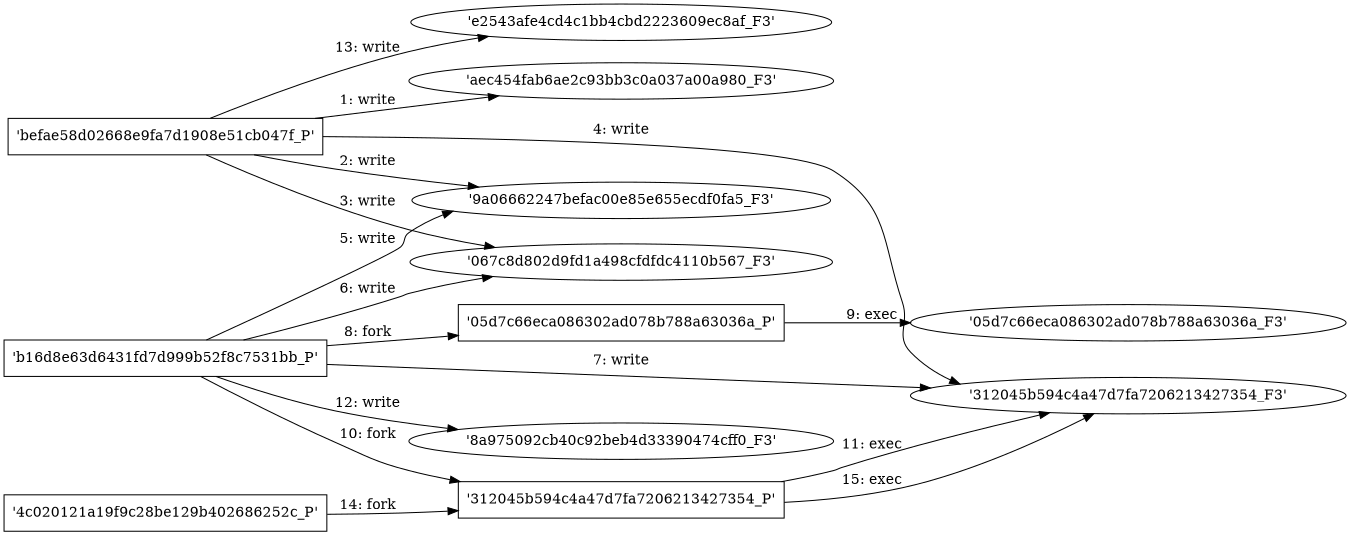 digraph "D:\Learning\Paper\apt\基于CTI的攻击预警\Dataset\攻击图\ASGfromALLCTI\Vulnerability Spotlight Multiple remote code execution vulnerabilities in Iceni Argus PDF Content Extraction affect MarkLogic.dot" {
rankdir="LR"
size="9"
fixedsize="false"
splines="true"
nodesep=0.3
ranksep=0
fontsize=10
overlap="scalexy"
engine= "neato"
	"'aec454fab6ae2c93bb3c0a037a00a980_F3'" [node_type=file shape=ellipse]
	"'befae58d02668e9fa7d1908e51cb047f_P'" [node_type=Process shape=box]
	"'befae58d02668e9fa7d1908e51cb047f_P'" -> "'aec454fab6ae2c93bb3c0a037a00a980_F3'" [label="1: write"]
	"'9a06662247befac00e85e655ecdf0fa5_F3'" [node_type=file shape=ellipse]
	"'befae58d02668e9fa7d1908e51cb047f_P'" [node_type=Process shape=box]
	"'befae58d02668e9fa7d1908e51cb047f_P'" -> "'9a06662247befac00e85e655ecdf0fa5_F3'" [label="2: write"]
	"'067c8d802d9fd1a498cfdfdc4110b567_F3'" [node_type=file shape=ellipse]
	"'befae58d02668e9fa7d1908e51cb047f_P'" [node_type=Process shape=box]
	"'befae58d02668e9fa7d1908e51cb047f_P'" -> "'067c8d802d9fd1a498cfdfdc4110b567_F3'" [label="3: write"]
	"'312045b594c4a47d7fa7206213427354_F3'" [node_type=file shape=ellipse]
	"'befae58d02668e9fa7d1908e51cb047f_P'" [node_type=Process shape=box]
	"'befae58d02668e9fa7d1908e51cb047f_P'" -> "'312045b594c4a47d7fa7206213427354_F3'" [label="4: write"]
	"'9a06662247befac00e85e655ecdf0fa5_F3'" [node_type=file shape=ellipse]
	"'b16d8e63d6431fd7d999b52f8c7531bb_P'" [node_type=Process shape=box]
	"'b16d8e63d6431fd7d999b52f8c7531bb_P'" -> "'9a06662247befac00e85e655ecdf0fa5_F3'" [label="5: write"]
	"'067c8d802d9fd1a498cfdfdc4110b567_F3'" [node_type=file shape=ellipse]
	"'b16d8e63d6431fd7d999b52f8c7531bb_P'" [node_type=Process shape=box]
	"'b16d8e63d6431fd7d999b52f8c7531bb_P'" -> "'067c8d802d9fd1a498cfdfdc4110b567_F3'" [label="6: write"]
	"'312045b594c4a47d7fa7206213427354_F3'" [node_type=file shape=ellipse]
	"'b16d8e63d6431fd7d999b52f8c7531bb_P'" [node_type=Process shape=box]
	"'b16d8e63d6431fd7d999b52f8c7531bb_P'" -> "'312045b594c4a47d7fa7206213427354_F3'" [label="7: write"]
	"'b16d8e63d6431fd7d999b52f8c7531bb_P'" [node_type=Process shape=box]
	"'05d7c66eca086302ad078b788a63036a_P'" [node_type=Process shape=box]
	"'b16d8e63d6431fd7d999b52f8c7531bb_P'" -> "'05d7c66eca086302ad078b788a63036a_P'" [label="8: fork"]
	"'05d7c66eca086302ad078b788a63036a_P'" [node_type=Process shape=box]
	"'05d7c66eca086302ad078b788a63036a_F3'" [node_type=File shape=ellipse]
	"'05d7c66eca086302ad078b788a63036a_P'" -> "'05d7c66eca086302ad078b788a63036a_F3'" [label="9: exec"]
	"'b16d8e63d6431fd7d999b52f8c7531bb_P'" [node_type=Process shape=box]
	"'312045b594c4a47d7fa7206213427354_P'" [node_type=Process shape=box]
	"'b16d8e63d6431fd7d999b52f8c7531bb_P'" -> "'312045b594c4a47d7fa7206213427354_P'" [label="10: fork"]
	"'312045b594c4a47d7fa7206213427354_P'" [node_type=Process shape=box]
	"'312045b594c4a47d7fa7206213427354_F3'" [node_type=File shape=ellipse]
	"'312045b594c4a47d7fa7206213427354_P'" -> "'312045b594c4a47d7fa7206213427354_F3'" [label="11: exec"]
	"'8a975092cb40c92beb4d33390474cff0_F3'" [node_type=file shape=ellipse]
	"'b16d8e63d6431fd7d999b52f8c7531bb_P'" [node_type=Process shape=box]
	"'b16d8e63d6431fd7d999b52f8c7531bb_P'" -> "'8a975092cb40c92beb4d33390474cff0_F3'" [label="12: write"]
	"'e2543afe4cd4c1bb4cbd2223609ec8af_F3'" [node_type=file shape=ellipse]
	"'befae58d02668e9fa7d1908e51cb047f_P'" [node_type=Process shape=box]
	"'befae58d02668e9fa7d1908e51cb047f_P'" -> "'e2543afe4cd4c1bb4cbd2223609ec8af_F3'" [label="13: write"]
	"'4c020121a19f9c28be129b402686252c_P'" [node_type=Process shape=box]
	"'312045b594c4a47d7fa7206213427354_P'" [node_type=Process shape=box]
	"'4c020121a19f9c28be129b402686252c_P'" -> "'312045b594c4a47d7fa7206213427354_P'" [label="14: fork"]
	"'312045b594c4a47d7fa7206213427354_P'" [node_type=Process shape=box]
	"'312045b594c4a47d7fa7206213427354_F3'" [node_type=File shape=ellipse]
	"'312045b594c4a47d7fa7206213427354_P'" -> "'312045b594c4a47d7fa7206213427354_F3'" [label="15: exec"]
}
